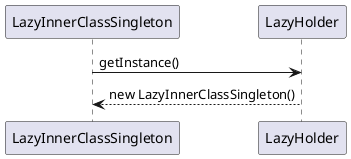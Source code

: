 @startuml
LazyInnerClassSingleton  -> LazyHolder: getInstance()
LazyHolder --> LazyInnerClassSingleton: new LazyInnerClassSingleton()

@enduml